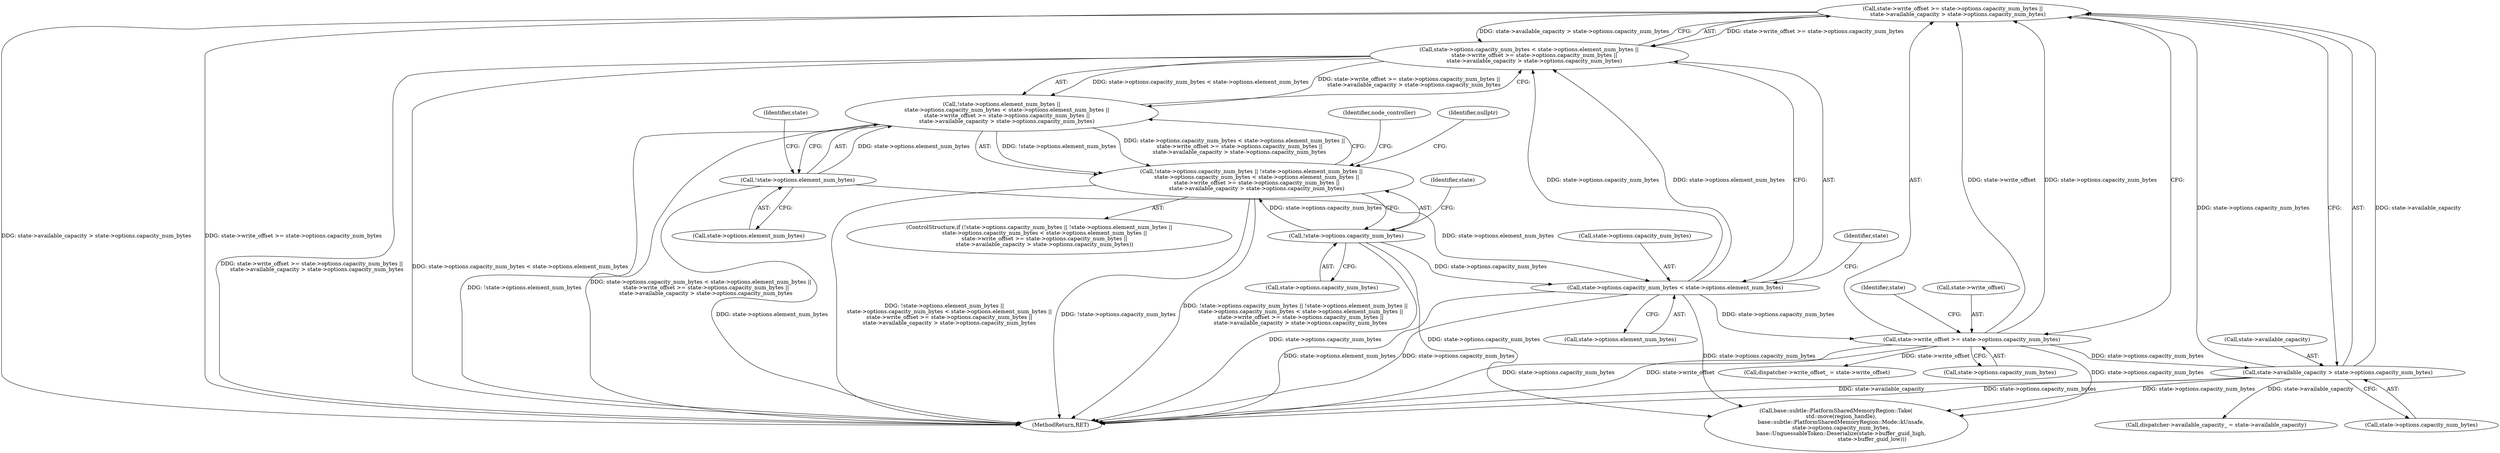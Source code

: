 digraph "0_Chrome_66e24a8793615bd9d5c238b1745b093090e1f72d_0@API" {
"1000157" [label="(Call,state->write_offset >= state->options.capacity_num_bytes ||\n      state->available_capacity > state->options.capacity_num_bytes)"];
"1000158" [label="(Call,state->write_offset >= state->options.capacity_num_bytes)"];
"1000146" [label="(Call,state->options.capacity_num_bytes < state->options.element_num_bytes)"];
"1000132" [label="(Call,!state->options.capacity_num_bytes)"];
"1000139" [label="(Call,!state->options.element_num_bytes)"];
"1000167" [label="(Call,state->available_capacity > state->options.capacity_num_bytes)"];
"1000145" [label="(Call,state->options.capacity_num_bytes < state->options.element_num_bytes ||\n      state->write_offset >= state->options.capacity_num_bytes ||\n      state->available_capacity > state->options.capacity_num_bytes)"];
"1000138" [label="(Call,!state->options.element_num_bytes ||\n      state->options.capacity_num_bytes < state->options.element_num_bytes ||\n      state->write_offset >= state->options.capacity_num_bytes ||\n      state->available_capacity > state->options.capacity_num_bytes)"];
"1000131" [label="(Call,!state->options.capacity_num_bytes || !state->options.element_num_bytes ||\n      state->options.capacity_num_bytes < state->options.element_num_bytes ||\n      state->write_offset >= state->options.capacity_num_bytes ||\n      state->available_capacity > state->options.capacity_num_bytes)"];
"1000142" [label="(Identifier,state)"];
"1000253" [label="(Call,dispatcher->available_capacity_ = state->available_capacity)"];
"1000149" [label="(Identifier,state)"];
"1000139" [label="(Call,!state->options.element_num_bytes)"];
"1000130" [label="(ControlStructure,if (!state->options.capacity_num_bytes || !state->options.element_num_bytes ||\n      state->options.capacity_num_bytes < state->options.element_num_bytes ||\n      state->write_offset >= state->options.capacity_num_bytes ||\n      state->available_capacity > state->options.capacity_num_bytes))"];
"1000246" [label="(Call,dispatcher->write_offset_ = state->write_offset)"];
"1000158" [label="(Call,state->write_offset >= state->options.capacity_num_bytes)"];
"1000207" [label="(Call,base::subtle::PlatformSharedMemoryRegion::Take(\n      std::move(region_handle),\n      base::subtle::PlatformSharedMemoryRegion::Mode::kUnsafe,\n      state->options.capacity_num_bytes,\n      base::UnguessableToken::Deserialize(state->buffer_guid_high,\n                                          state->buffer_guid_low)))"];
"1000169" [label="(Identifier,state)"];
"1000160" [label="(Identifier,state)"];
"1000159" [label="(Call,state->write_offset)"];
"1000162" [label="(Call,state->options.capacity_num_bytes)"];
"1000132" [label="(Call,!state->options.capacity_num_bytes)"];
"1000167" [label="(Call,state->available_capacity > state->options.capacity_num_bytes)"];
"1000288" [label="(MethodReturn,RET)"];
"1000157" [label="(Call,state->write_offset >= state->options.capacity_num_bytes ||\n      state->available_capacity > state->options.capacity_num_bytes)"];
"1000171" [label="(Call,state->options.capacity_num_bytes)"];
"1000147" [label="(Call,state->options.capacity_num_bytes)"];
"1000168" [label="(Call,state->available_capacity)"];
"1000181" [label="(Identifier,node_controller)"];
"1000133" [label="(Call,state->options.capacity_num_bytes)"];
"1000152" [label="(Call,state->options.element_num_bytes)"];
"1000178" [label="(Identifier,nullptr)"];
"1000138" [label="(Call,!state->options.element_num_bytes ||\n      state->options.capacity_num_bytes < state->options.element_num_bytes ||\n      state->write_offset >= state->options.capacity_num_bytes ||\n      state->available_capacity > state->options.capacity_num_bytes)"];
"1000131" [label="(Call,!state->options.capacity_num_bytes || !state->options.element_num_bytes ||\n      state->options.capacity_num_bytes < state->options.element_num_bytes ||\n      state->write_offset >= state->options.capacity_num_bytes ||\n      state->available_capacity > state->options.capacity_num_bytes)"];
"1000146" [label="(Call,state->options.capacity_num_bytes < state->options.element_num_bytes)"];
"1000140" [label="(Call,state->options.element_num_bytes)"];
"1000145" [label="(Call,state->options.capacity_num_bytes < state->options.element_num_bytes ||\n      state->write_offset >= state->options.capacity_num_bytes ||\n      state->available_capacity > state->options.capacity_num_bytes)"];
"1000157" -> "1000145"  [label="AST: "];
"1000157" -> "1000158"  [label="CFG: "];
"1000157" -> "1000167"  [label="CFG: "];
"1000158" -> "1000157"  [label="AST: "];
"1000167" -> "1000157"  [label="AST: "];
"1000145" -> "1000157"  [label="CFG: "];
"1000157" -> "1000288"  [label="DDG: state->available_capacity > state->options.capacity_num_bytes"];
"1000157" -> "1000288"  [label="DDG: state->write_offset >= state->options.capacity_num_bytes"];
"1000157" -> "1000145"  [label="DDG: state->write_offset >= state->options.capacity_num_bytes"];
"1000157" -> "1000145"  [label="DDG: state->available_capacity > state->options.capacity_num_bytes"];
"1000158" -> "1000157"  [label="DDG: state->write_offset"];
"1000158" -> "1000157"  [label="DDG: state->options.capacity_num_bytes"];
"1000167" -> "1000157"  [label="DDG: state->available_capacity"];
"1000167" -> "1000157"  [label="DDG: state->options.capacity_num_bytes"];
"1000158" -> "1000162"  [label="CFG: "];
"1000159" -> "1000158"  [label="AST: "];
"1000162" -> "1000158"  [label="AST: "];
"1000169" -> "1000158"  [label="CFG: "];
"1000158" -> "1000288"  [label="DDG: state->write_offset"];
"1000158" -> "1000288"  [label="DDG: state->options.capacity_num_bytes"];
"1000146" -> "1000158"  [label="DDG: state->options.capacity_num_bytes"];
"1000158" -> "1000167"  [label="DDG: state->options.capacity_num_bytes"];
"1000158" -> "1000207"  [label="DDG: state->options.capacity_num_bytes"];
"1000158" -> "1000246"  [label="DDG: state->write_offset"];
"1000146" -> "1000145"  [label="AST: "];
"1000146" -> "1000152"  [label="CFG: "];
"1000147" -> "1000146"  [label="AST: "];
"1000152" -> "1000146"  [label="AST: "];
"1000160" -> "1000146"  [label="CFG: "];
"1000145" -> "1000146"  [label="CFG: "];
"1000146" -> "1000288"  [label="DDG: state->options.element_num_bytes"];
"1000146" -> "1000288"  [label="DDG: state->options.capacity_num_bytes"];
"1000146" -> "1000145"  [label="DDG: state->options.capacity_num_bytes"];
"1000146" -> "1000145"  [label="DDG: state->options.element_num_bytes"];
"1000132" -> "1000146"  [label="DDG: state->options.capacity_num_bytes"];
"1000139" -> "1000146"  [label="DDG: state->options.element_num_bytes"];
"1000146" -> "1000207"  [label="DDG: state->options.capacity_num_bytes"];
"1000132" -> "1000131"  [label="AST: "];
"1000132" -> "1000133"  [label="CFG: "];
"1000133" -> "1000132"  [label="AST: "];
"1000142" -> "1000132"  [label="CFG: "];
"1000131" -> "1000132"  [label="CFG: "];
"1000132" -> "1000288"  [label="DDG: state->options.capacity_num_bytes"];
"1000132" -> "1000131"  [label="DDG: state->options.capacity_num_bytes"];
"1000132" -> "1000207"  [label="DDG: state->options.capacity_num_bytes"];
"1000139" -> "1000138"  [label="AST: "];
"1000139" -> "1000140"  [label="CFG: "];
"1000140" -> "1000139"  [label="AST: "];
"1000149" -> "1000139"  [label="CFG: "];
"1000138" -> "1000139"  [label="CFG: "];
"1000139" -> "1000288"  [label="DDG: state->options.element_num_bytes"];
"1000139" -> "1000138"  [label="DDG: state->options.element_num_bytes"];
"1000167" -> "1000171"  [label="CFG: "];
"1000168" -> "1000167"  [label="AST: "];
"1000171" -> "1000167"  [label="AST: "];
"1000167" -> "1000288"  [label="DDG: state->available_capacity"];
"1000167" -> "1000288"  [label="DDG: state->options.capacity_num_bytes"];
"1000167" -> "1000207"  [label="DDG: state->options.capacity_num_bytes"];
"1000167" -> "1000253"  [label="DDG: state->available_capacity"];
"1000145" -> "1000138"  [label="AST: "];
"1000138" -> "1000145"  [label="CFG: "];
"1000145" -> "1000288"  [label="DDG: state->write_offset >= state->options.capacity_num_bytes ||\n      state->available_capacity > state->options.capacity_num_bytes"];
"1000145" -> "1000288"  [label="DDG: state->options.capacity_num_bytes < state->options.element_num_bytes"];
"1000145" -> "1000138"  [label="DDG: state->options.capacity_num_bytes < state->options.element_num_bytes"];
"1000145" -> "1000138"  [label="DDG: state->write_offset >= state->options.capacity_num_bytes ||\n      state->available_capacity > state->options.capacity_num_bytes"];
"1000138" -> "1000131"  [label="AST: "];
"1000131" -> "1000138"  [label="CFG: "];
"1000138" -> "1000288"  [label="DDG: !state->options.element_num_bytes"];
"1000138" -> "1000288"  [label="DDG: state->options.capacity_num_bytes < state->options.element_num_bytes ||\n      state->write_offset >= state->options.capacity_num_bytes ||\n      state->available_capacity > state->options.capacity_num_bytes"];
"1000138" -> "1000131"  [label="DDG: !state->options.element_num_bytes"];
"1000138" -> "1000131"  [label="DDG: state->options.capacity_num_bytes < state->options.element_num_bytes ||\n      state->write_offset >= state->options.capacity_num_bytes ||\n      state->available_capacity > state->options.capacity_num_bytes"];
"1000131" -> "1000130"  [label="AST: "];
"1000178" -> "1000131"  [label="CFG: "];
"1000181" -> "1000131"  [label="CFG: "];
"1000131" -> "1000288"  [label="DDG: !state->options.capacity_num_bytes"];
"1000131" -> "1000288"  [label="DDG: !state->options.element_num_bytes ||\n      state->options.capacity_num_bytes < state->options.element_num_bytes ||\n      state->write_offset >= state->options.capacity_num_bytes ||\n      state->available_capacity > state->options.capacity_num_bytes"];
"1000131" -> "1000288"  [label="DDG: !state->options.capacity_num_bytes || !state->options.element_num_bytes ||\n      state->options.capacity_num_bytes < state->options.element_num_bytes ||\n      state->write_offset >= state->options.capacity_num_bytes ||\n      state->available_capacity > state->options.capacity_num_bytes"];
}
